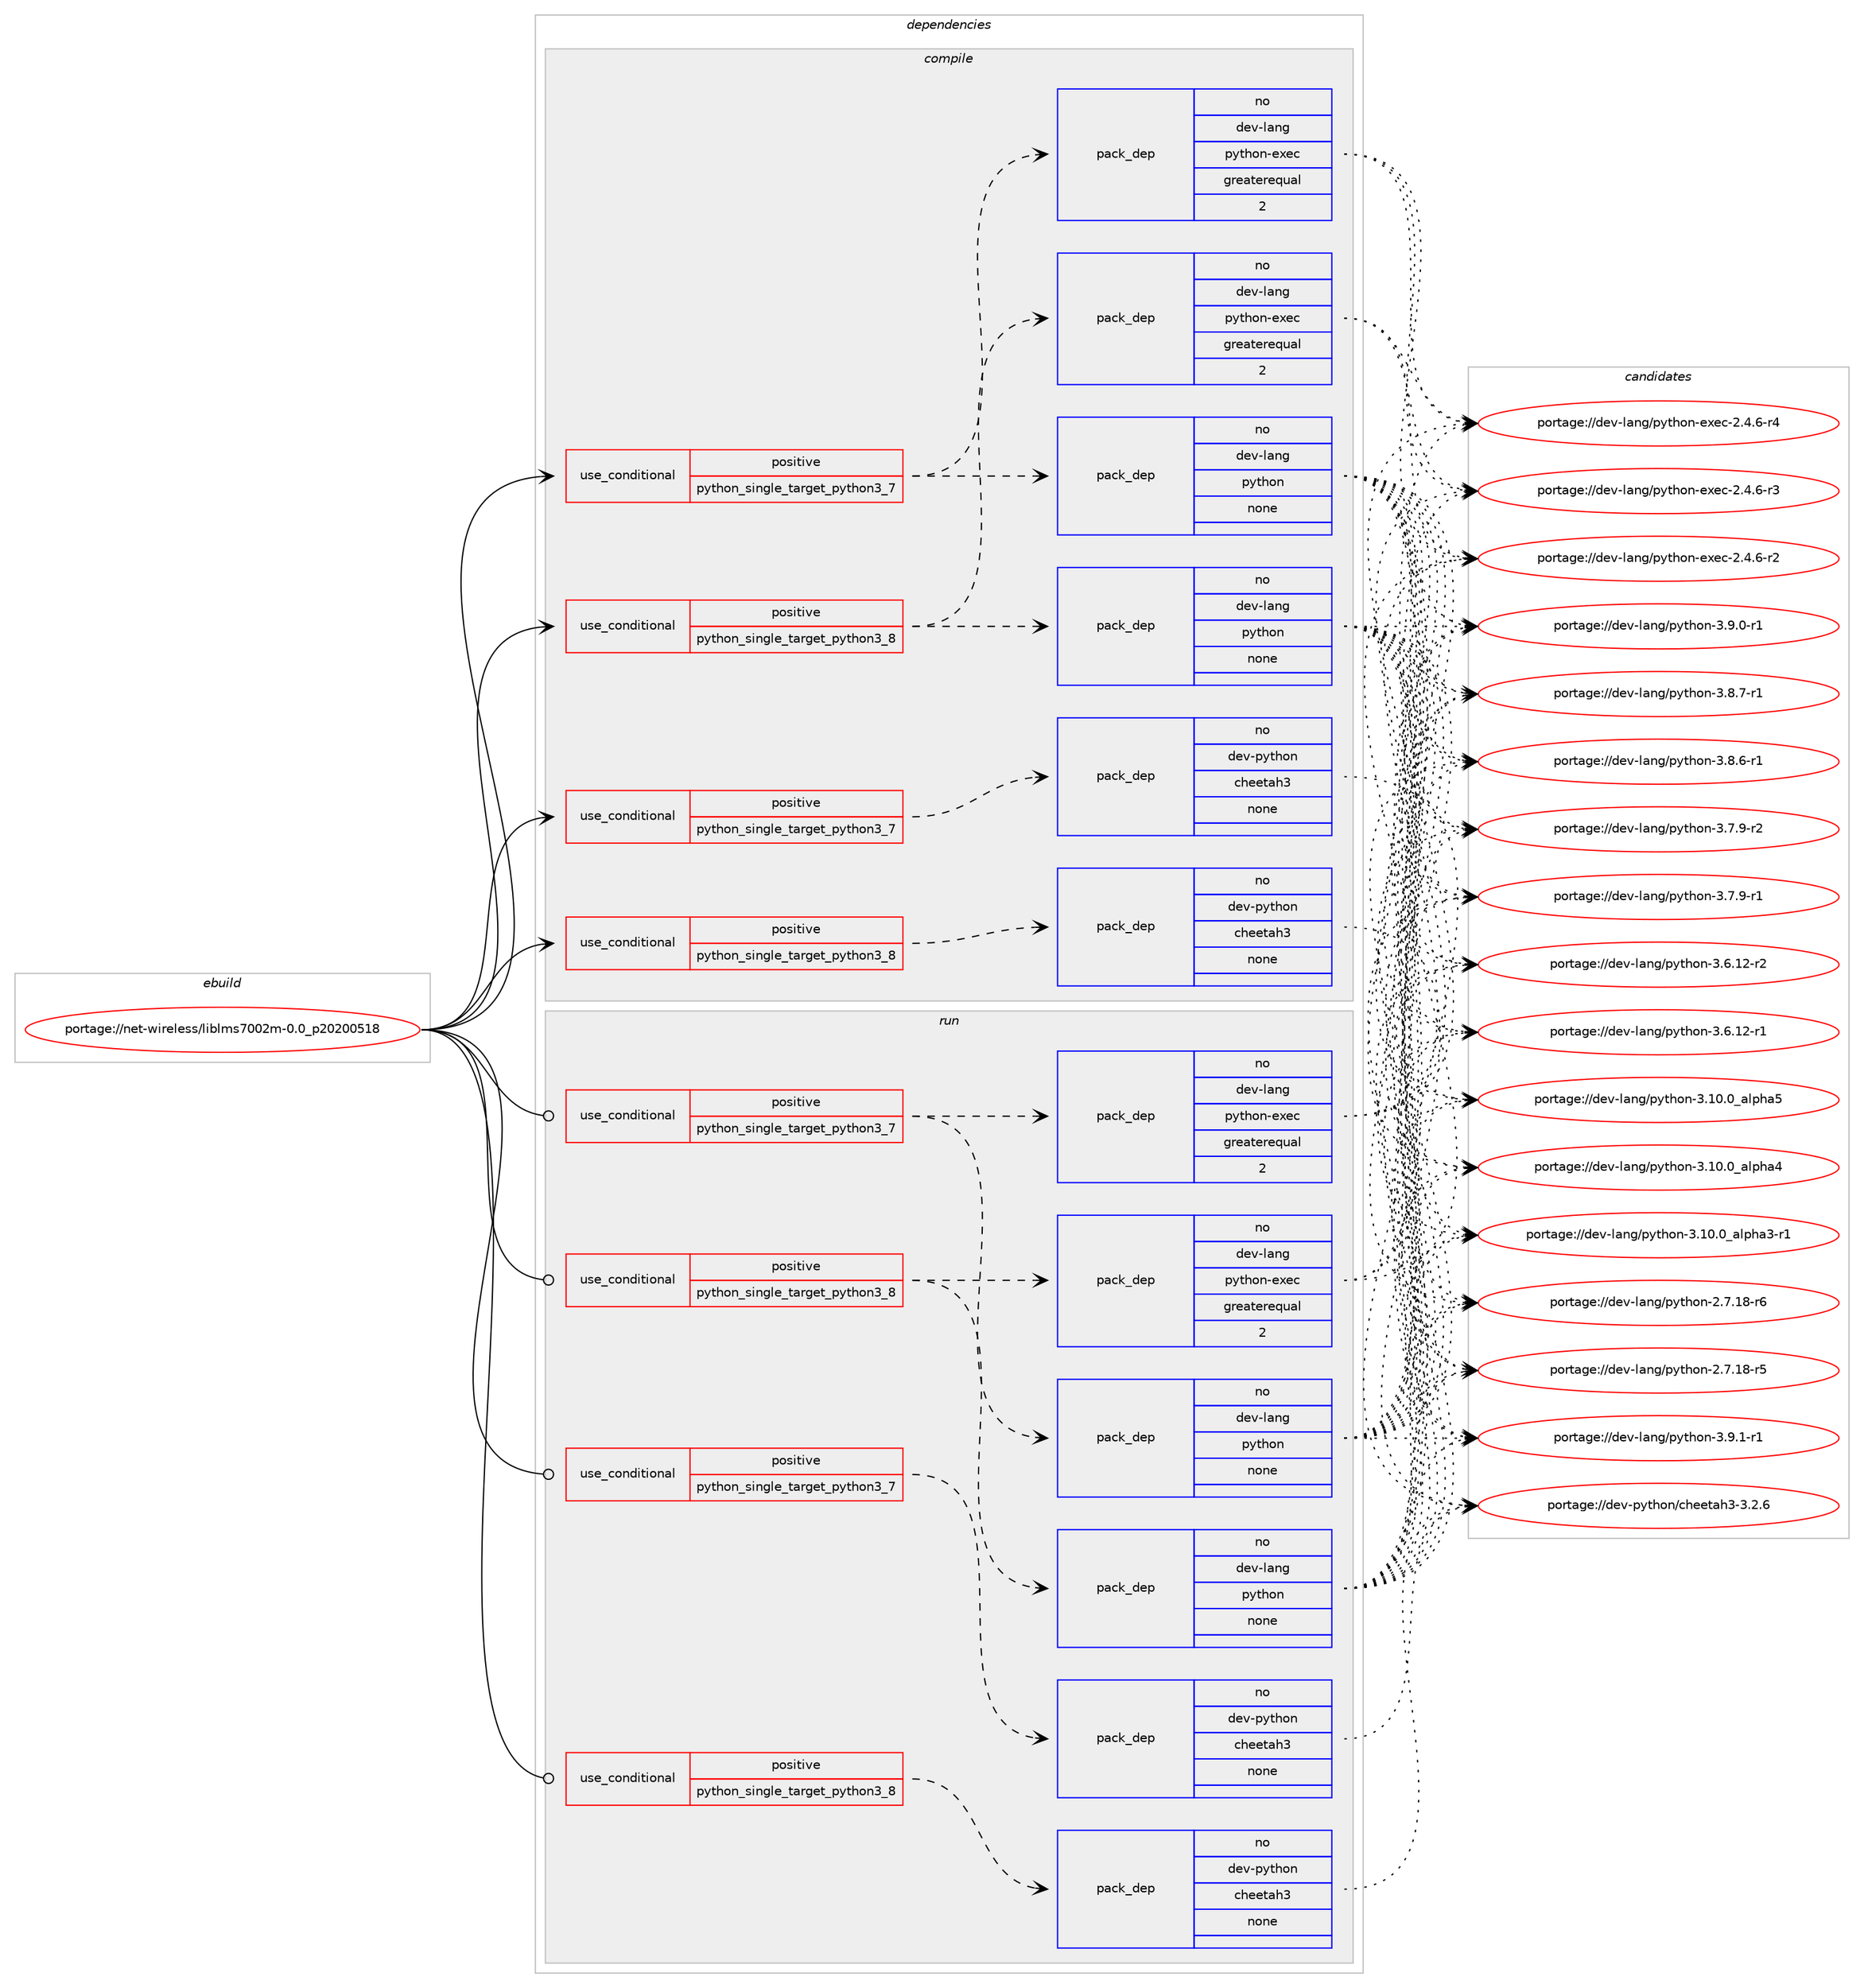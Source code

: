 digraph prolog {

# *************
# Graph options
# *************

newrank=true;
concentrate=true;
compound=true;
graph [rankdir=LR,fontname=Helvetica,fontsize=10,ranksep=1.5];#, ranksep=2.5, nodesep=0.2];
edge  [arrowhead=vee];
node  [fontname=Helvetica,fontsize=10];

# **********
# The ebuild
# **********

subgraph cluster_leftcol {
color=gray;
rank=same;
label=<<i>ebuild</i>>;
id [label="portage://net-wireless/liblms7002m-0.0_p20200518", color=red, width=4, href="../net-wireless/liblms7002m-0.0_p20200518.svg"];
}

# ****************
# The dependencies
# ****************

subgraph cluster_midcol {
color=gray;
label=<<i>dependencies</i>>;
subgraph cluster_compile {
fillcolor="#eeeeee";
style=filled;
label=<<i>compile</i>>;
subgraph cond3531 {
dependency12119 [label=<<TABLE BORDER="0" CELLBORDER="1" CELLSPACING="0" CELLPADDING="4"><TR><TD ROWSPAN="3" CELLPADDING="10">use_conditional</TD></TR><TR><TD>positive</TD></TR><TR><TD>python_single_target_python3_7</TD></TR></TABLE>>, shape=none, color=red];
subgraph pack8474 {
dependency12120 [label=<<TABLE BORDER="0" CELLBORDER="1" CELLSPACING="0" CELLPADDING="4" WIDTH="220"><TR><TD ROWSPAN="6" CELLPADDING="30">pack_dep</TD></TR><TR><TD WIDTH="110">no</TD></TR><TR><TD>dev-lang</TD></TR><TR><TD>python</TD></TR><TR><TD>none</TD></TR><TR><TD></TD></TR></TABLE>>, shape=none, color=blue];
}
dependency12119:e -> dependency12120:w [weight=20,style="dashed",arrowhead="vee"];
subgraph pack8475 {
dependency12121 [label=<<TABLE BORDER="0" CELLBORDER="1" CELLSPACING="0" CELLPADDING="4" WIDTH="220"><TR><TD ROWSPAN="6" CELLPADDING="30">pack_dep</TD></TR><TR><TD WIDTH="110">no</TD></TR><TR><TD>dev-lang</TD></TR><TR><TD>python-exec</TD></TR><TR><TD>greaterequal</TD></TR><TR><TD>2</TD></TR></TABLE>>, shape=none, color=blue];
}
dependency12119:e -> dependency12121:w [weight=20,style="dashed",arrowhead="vee"];
}
id:e -> dependency12119:w [weight=20,style="solid",arrowhead="vee"];
subgraph cond3532 {
dependency12122 [label=<<TABLE BORDER="0" CELLBORDER="1" CELLSPACING="0" CELLPADDING="4"><TR><TD ROWSPAN="3" CELLPADDING="10">use_conditional</TD></TR><TR><TD>positive</TD></TR><TR><TD>python_single_target_python3_7</TD></TR></TABLE>>, shape=none, color=red];
subgraph pack8476 {
dependency12123 [label=<<TABLE BORDER="0" CELLBORDER="1" CELLSPACING="0" CELLPADDING="4" WIDTH="220"><TR><TD ROWSPAN="6" CELLPADDING="30">pack_dep</TD></TR><TR><TD WIDTH="110">no</TD></TR><TR><TD>dev-python</TD></TR><TR><TD>cheetah3</TD></TR><TR><TD>none</TD></TR><TR><TD></TD></TR></TABLE>>, shape=none, color=blue];
}
dependency12122:e -> dependency12123:w [weight=20,style="dashed",arrowhead="vee"];
}
id:e -> dependency12122:w [weight=20,style="solid",arrowhead="vee"];
subgraph cond3533 {
dependency12124 [label=<<TABLE BORDER="0" CELLBORDER="1" CELLSPACING="0" CELLPADDING="4"><TR><TD ROWSPAN="3" CELLPADDING="10">use_conditional</TD></TR><TR><TD>positive</TD></TR><TR><TD>python_single_target_python3_8</TD></TR></TABLE>>, shape=none, color=red];
subgraph pack8477 {
dependency12125 [label=<<TABLE BORDER="0" CELLBORDER="1" CELLSPACING="0" CELLPADDING="4" WIDTH="220"><TR><TD ROWSPAN="6" CELLPADDING="30">pack_dep</TD></TR><TR><TD WIDTH="110">no</TD></TR><TR><TD>dev-lang</TD></TR><TR><TD>python</TD></TR><TR><TD>none</TD></TR><TR><TD></TD></TR></TABLE>>, shape=none, color=blue];
}
dependency12124:e -> dependency12125:w [weight=20,style="dashed",arrowhead="vee"];
subgraph pack8478 {
dependency12126 [label=<<TABLE BORDER="0" CELLBORDER="1" CELLSPACING="0" CELLPADDING="4" WIDTH="220"><TR><TD ROWSPAN="6" CELLPADDING="30">pack_dep</TD></TR><TR><TD WIDTH="110">no</TD></TR><TR><TD>dev-lang</TD></TR><TR><TD>python-exec</TD></TR><TR><TD>greaterequal</TD></TR><TR><TD>2</TD></TR></TABLE>>, shape=none, color=blue];
}
dependency12124:e -> dependency12126:w [weight=20,style="dashed",arrowhead="vee"];
}
id:e -> dependency12124:w [weight=20,style="solid",arrowhead="vee"];
subgraph cond3534 {
dependency12127 [label=<<TABLE BORDER="0" CELLBORDER="1" CELLSPACING="0" CELLPADDING="4"><TR><TD ROWSPAN="3" CELLPADDING="10">use_conditional</TD></TR><TR><TD>positive</TD></TR><TR><TD>python_single_target_python3_8</TD></TR></TABLE>>, shape=none, color=red];
subgraph pack8479 {
dependency12128 [label=<<TABLE BORDER="0" CELLBORDER="1" CELLSPACING="0" CELLPADDING="4" WIDTH="220"><TR><TD ROWSPAN="6" CELLPADDING="30">pack_dep</TD></TR><TR><TD WIDTH="110">no</TD></TR><TR><TD>dev-python</TD></TR><TR><TD>cheetah3</TD></TR><TR><TD>none</TD></TR><TR><TD></TD></TR></TABLE>>, shape=none, color=blue];
}
dependency12127:e -> dependency12128:w [weight=20,style="dashed",arrowhead="vee"];
}
id:e -> dependency12127:w [weight=20,style="solid",arrowhead="vee"];
}
subgraph cluster_compileandrun {
fillcolor="#eeeeee";
style=filled;
label=<<i>compile and run</i>>;
}
subgraph cluster_run {
fillcolor="#eeeeee";
style=filled;
label=<<i>run</i>>;
subgraph cond3535 {
dependency12129 [label=<<TABLE BORDER="0" CELLBORDER="1" CELLSPACING="0" CELLPADDING="4"><TR><TD ROWSPAN="3" CELLPADDING="10">use_conditional</TD></TR><TR><TD>positive</TD></TR><TR><TD>python_single_target_python3_7</TD></TR></TABLE>>, shape=none, color=red];
subgraph pack8480 {
dependency12130 [label=<<TABLE BORDER="0" CELLBORDER="1" CELLSPACING="0" CELLPADDING="4" WIDTH="220"><TR><TD ROWSPAN="6" CELLPADDING="30">pack_dep</TD></TR><TR><TD WIDTH="110">no</TD></TR><TR><TD>dev-lang</TD></TR><TR><TD>python</TD></TR><TR><TD>none</TD></TR><TR><TD></TD></TR></TABLE>>, shape=none, color=blue];
}
dependency12129:e -> dependency12130:w [weight=20,style="dashed",arrowhead="vee"];
subgraph pack8481 {
dependency12131 [label=<<TABLE BORDER="0" CELLBORDER="1" CELLSPACING="0" CELLPADDING="4" WIDTH="220"><TR><TD ROWSPAN="6" CELLPADDING="30">pack_dep</TD></TR><TR><TD WIDTH="110">no</TD></TR><TR><TD>dev-lang</TD></TR><TR><TD>python-exec</TD></TR><TR><TD>greaterequal</TD></TR><TR><TD>2</TD></TR></TABLE>>, shape=none, color=blue];
}
dependency12129:e -> dependency12131:w [weight=20,style="dashed",arrowhead="vee"];
}
id:e -> dependency12129:w [weight=20,style="solid",arrowhead="odot"];
subgraph cond3536 {
dependency12132 [label=<<TABLE BORDER="0" CELLBORDER="1" CELLSPACING="0" CELLPADDING="4"><TR><TD ROWSPAN="3" CELLPADDING="10">use_conditional</TD></TR><TR><TD>positive</TD></TR><TR><TD>python_single_target_python3_7</TD></TR></TABLE>>, shape=none, color=red];
subgraph pack8482 {
dependency12133 [label=<<TABLE BORDER="0" CELLBORDER="1" CELLSPACING="0" CELLPADDING="4" WIDTH="220"><TR><TD ROWSPAN="6" CELLPADDING="30">pack_dep</TD></TR><TR><TD WIDTH="110">no</TD></TR><TR><TD>dev-python</TD></TR><TR><TD>cheetah3</TD></TR><TR><TD>none</TD></TR><TR><TD></TD></TR></TABLE>>, shape=none, color=blue];
}
dependency12132:e -> dependency12133:w [weight=20,style="dashed",arrowhead="vee"];
}
id:e -> dependency12132:w [weight=20,style="solid",arrowhead="odot"];
subgraph cond3537 {
dependency12134 [label=<<TABLE BORDER="0" CELLBORDER="1" CELLSPACING="0" CELLPADDING="4"><TR><TD ROWSPAN="3" CELLPADDING="10">use_conditional</TD></TR><TR><TD>positive</TD></TR><TR><TD>python_single_target_python3_8</TD></TR></TABLE>>, shape=none, color=red];
subgraph pack8483 {
dependency12135 [label=<<TABLE BORDER="0" CELLBORDER="1" CELLSPACING="0" CELLPADDING="4" WIDTH="220"><TR><TD ROWSPAN="6" CELLPADDING="30">pack_dep</TD></TR><TR><TD WIDTH="110">no</TD></TR><TR><TD>dev-lang</TD></TR><TR><TD>python</TD></TR><TR><TD>none</TD></TR><TR><TD></TD></TR></TABLE>>, shape=none, color=blue];
}
dependency12134:e -> dependency12135:w [weight=20,style="dashed",arrowhead="vee"];
subgraph pack8484 {
dependency12136 [label=<<TABLE BORDER="0" CELLBORDER="1" CELLSPACING="0" CELLPADDING="4" WIDTH="220"><TR><TD ROWSPAN="6" CELLPADDING="30">pack_dep</TD></TR><TR><TD WIDTH="110">no</TD></TR><TR><TD>dev-lang</TD></TR><TR><TD>python-exec</TD></TR><TR><TD>greaterequal</TD></TR><TR><TD>2</TD></TR></TABLE>>, shape=none, color=blue];
}
dependency12134:e -> dependency12136:w [weight=20,style="dashed",arrowhead="vee"];
}
id:e -> dependency12134:w [weight=20,style="solid",arrowhead="odot"];
subgraph cond3538 {
dependency12137 [label=<<TABLE BORDER="0" CELLBORDER="1" CELLSPACING="0" CELLPADDING="4"><TR><TD ROWSPAN="3" CELLPADDING="10">use_conditional</TD></TR><TR><TD>positive</TD></TR><TR><TD>python_single_target_python3_8</TD></TR></TABLE>>, shape=none, color=red];
subgraph pack8485 {
dependency12138 [label=<<TABLE BORDER="0" CELLBORDER="1" CELLSPACING="0" CELLPADDING="4" WIDTH="220"><TR><TD ROWSPAN="6" CELLPADDING="30">pack_dep</TD></TR><TR><TD WIDTH="110">no</TD></TR><TR><TD>dev-python</TD></TR><TR><TD>cheetah3</TD></TR><TR><TD>none</TD></TR><TR><TD></TD></TR></TABLE>>, shape=none, color=blue];
}
dependency12137:e -> dependency12138:w [weight=20,style="dashed",arrowhead="vee"];
}
id:e -> dependency12137:w [weight=20,style="solid",arrowhead="odot"];
}
}

# **************
# The candidates
# **************

subgraph cluster_choices {
rank=same;
color=gray;
label=<<i>candidates</i>>;

subgraph choice8474 {
color=black;
nodesep=1;
choice1001011184510897110103471121211161041111104551465746494511449 [label="portage://dev-lang/python-3.9.1-r1", color=red, width=4,href="../dev-lang/python-3.9.1-r1.svg"];
choice1001011184510897110103471121211161041111104551465746484511449 [label="portage://dev-lang/python-3.9.0-r1", color=red, width=4,href="../dev-lang/python-3.9.0-r1.svg"];
choice1001011184510897110103471121211161041111104551465646554511449 [label="portage://dev-lang/python-3.8.7-r1", color=red, width=4,href="../dev-lang/python-3.8.7-r1.svg"];
choice1001011184510897110103471121211161041111104551465646544511449 [label="portage://dev-lang/python-3.8.6-r1", color=red, width=4,href="../dev-lang/python-3.8.6-r1.svg"];
choice1001011184510897110103471121211161041111104551465546574511450 [label="portage://dev-lang/python-3.7.9-r2", color=red, width=4,href="../dev-lang/python-3.7.9-r2.svg"];
choice1001011184510897110103471121211161041111104551465546574511449 [label="portage://dev-lang/python-3.7.9-r1", color=red, width=4,href="../dev-lang/python-3.7.9-r1.svg"];
choice100101118451089711010347112121116104111110455146544649504511450 [label="portage://dev-lang/python-3.6.12-r2", color=red, width=4,href="../dev-lang/python-3.6.12-r2.svg"];
choice100101118451089711010347112121116104111110455146544649504511449 [label="portage://dev-lang/python-3.6.12-r1", color=red, width=4,href="../dev-lang/python-3.6.12-r1.svg"];
choice1001011184510897110103471121211161041111104551464948464895971081121049753 [label="portage://dev-lang/python-3.10.0_alpha5", color=red, width=4,href="../dev-lang/python-3.10.0_alpha5.svg"];
choice1001011184510897110103471121211161041111104551464948464895971081121049752 [label="portage://dev-lang/python-3.10.0_alpha4", color=red, width=4,href="../dev-lang/python-3.10.0_alpha4.svg"];
choice10010111845108971101034711212111610411111045514649484648959710811210497514511449 [label="portage://dev-lang/python-3.10.0_alpha3-r1", color=red, width=4,href="../dev-lang/python-3.10.0_alpha3-r1.svg"];
choice100101118451089711010347112121116104111110455046554649564511454 [label="portage://dev-lang/python-2.7.18-r6", color=red, width=4,href="../dev-lang/python-2.7.18-r6.svg"];
choice100101118451089711010347112121116104111110455046554649564511453 [label="portage://dev-lang/python-2.7.18-r5", color=red, width=4,href="../dev-lang/python-2.7.18-r5.svg"];
dependency12120:e -> choice1001011184510897110103471121211161041111104551465746494511449:w [style=dotted,weight="100"];
dependency12120:e -> choice1001011184510897110103471121211161041111104551465746484511449:w [style=dotted,weight="100"];
dependency12120:e -> choice1001011184510897110103471121211161041111104551465646554511449:w [style=dotted,weight="100"];
dependency12120:e -> choice1001011184510897110103471121211161041111104551465646544511449:w [style=dotted,weight="100"];
dependency12120:e -> choice1001011184510897110103471121211161041111104551465546574511450:w [style=dotted,weight="100"];
dependency12120:e -> choice1001011184510897110103471121211161041111104551465546574511449:w [style=dotted,weight="100"];
dependency12120:e -> choice100101118451089711010347112121116104111110455146544649504511450:w [style=dotted,weight="100"];
dependency12120:e -> choice100101118451089711010347112121116104111110455146544649504511449:w [style=dotted,weight="100"];
dependency12120:e -> choice1001011184510897110103471121211161041111104551464948464895971081121049753:w [style=dotted,weight="100"];
dependency12120:e -> choice1001011184510897110103471121211161041111104551464948464895971081121049752:w [style=dotted,weight="100"];
dependency12120:e -> choice10010111845108971101034711212111610411111045514649484648959710811210497514511449:w [style=dotted,weight="100"];
dependency12120:e -> choice100101118451089711010347112121116104111110455046554649564511454:w [style=dotted,weight="100"];
dependency12120:e -> choice100101118451089711010347112121116104111110455046554649564511453:w [style=dotted,weight="100"];
}
subgraph choice8475 {
color=black;
nodesep=1;
choice10010111845108971101034711212111610411111045101120101994550465246544511452 [label="portage://dev-lang/python-exec-2.4.6-r4", color=red, width=4,href="../dev-lang/python-exec-2.4.6-r4.svg"];
choice10010111845108971101034711212111610411111045101120101994550465246544511451 [label="portage://dev-lang/python-exec-2.4.6-r3", color=red, width=4,href="../dev-lang/python-exec-2.4.6-r3.svg"];
choice10010111845108971101034711212111610411111045101120101994550465246544511450 [label="portage://dev-lang/python-exec-2.4.6-r2", color=red, width=4,href="../dev-lang/python-exec-2.4.6-r2.svg"];
dependency12121:e -> choice10010111845108971101034711212111610411111045101120101994550465246544511452:w [style=dotted,weight="100"];
dependency12121:e -> choice10010111845108971101034711212111610411111045101120101994550465246544511451:w [style=dotted,weight="100"];
dependency12121:e -> choice10010111845108971101034711212111610411111045101120101994550465246544511450:w [style=dotted,weight="100"];
}
subgraph choice8476 {
color=black;
nodesep=1;
choice1001011184511212111610411111047991041011011169710451455146504654 [label="portage://dev-python/cheetah3-3.2.6", color=red, width=4,href="../dev-python/cheetah3-3.2.6.svg"];
dependency12123:e -> choice1001011184511212111610411111047991041011011169710451455146504654:w [style=dotted,weight="100"];
}
subgraph choice8477 {
color=black;
nodesep=1;
choice1001011184510897110103471121211161041111104551465746494511449 [label="portage://dev-lang/python-3.9.1-r1", color=red, width=4,href="../dev-lang/python-3.9.1-r1.svg"];
choice1001011184510897110103471121211161041111104551465746484511449 [label="portage://dev-lang/python-3.9.0-r1", color=red, width=4,href="../dev-lang/python-3.9.0-r1.svg"];
choice1001011184510897110103471121211161041111104551465646554511449 [label="portage://dev-lang/python-3.8.7-r1", color=red, width=4,href="../dev-lang/python-3.8.7-r1.svg"];
choice1001011184510897110103471121211161041111104551465646544511449 [label="portage://dev-lang/python-3.8.6-r1", color=red, width=4,href="../dev-lang/python-3.8.6-r1.svg"];
choice1001011184510897110103471121211161041111104551465546574511450 [label="portage://dev-lang/python-3.7.9-r2", color=red, width=4,href="../dev-lang/python-3.7.9-r2.svg"];
choice1001011184510897110103471121211161041111104551465546574511449 [label="portage://dev-lang/python-3.7.9-r1", color=red, width=4,href="../dev-lang/python-3.7.9-r1.svg"];
choice100101118451089711010347112121116104111110455146544649504511450 [label="portage://dev-lang/python-3.6.12-r2", color=red, width=4,href="../dev-lang/python-3.6.12-r2.svg"];
choice100101118451089711010347112121116104111110455146544649504511449 [label="portage://dev-lang/python-3.6.12-r1", color=red, width=4,href="../dev-lang/python-3.6.12-r1.svg"];
choice1001011184510897110103471121211161041111104551464948464895971081121049753 [label="portage://dev-lang/python-3.10.0_alpha5", color=red, width=4,href="../dev-lang/python-3.10.0_alpha5.svg"];
choice1001011184510897110103471121211161041111104551464948464895971081121049752 [label="portage://dev-lang/python-3.10.0_alpha4", color=red, width=4,href="../dev-lang/python-3.10.0_alpha4.svg"];
choice10010111845108971101034711212111610411111045514649484648959710811210497514511449 [label="portage://dev-lang/python-3.10.0_alpha3-r1", color=red, width=4,href="../dev-lang/python-3.10.0_alpha3-r1.svg"];
choice100101118451089711010347112121116104111110455046554649564511454 [label="portage://dev-lang/python-2.7.18-r6", color=red, width=4,href="../dev-lang/python-2.7.18-r6.svg"];
choice100101118451089711010347112121116104111110455046554649564511453 [label="portage://dev-lang/python-2.7.18-r5", color=red, width=4,href="../dev-lang/python-2.7.18-r5.svg"];
dependency12125:e -> choice1001011184510897110103471121211161041111104551465746494511449:w [style=dotted,weight="100"];
dependency12125:e -> choice1001011184510897110103471121211161041111104551465746484511449:w [style=dotted,weight="100"];
dependency12125:e -> choice1001011184510897110103471121211161041111104551465646554511449:w [style=dotted,weight="100"];
dependency12125:e -> choice1001011184510897110103471121211161041111104551465646544511449:w [style=dotted,weight="100"];
dependency12125:e -> choice1001011184510897110103471121211161041111104551465546574511450:w [style=dotted,weight="100"];
dependency12125:e -> choice1001011184510897110103471121211161041111104551465546574511449:w [style=dotted,weight="100"];
dependency12125:e -> choice100101118451089711010347112121116104111110455146544649504511450:w [style=dotted,weight="100"];
dependency12125:e -> choice100101118451089711010347112121116104111110455146544649504511449:w [style=dotted,weight="100"];
dependency12125:e -> choice1001011184510897110103471121211161041111104551464948464895971081121049753:w [style=dotted,weight="100"];
dependency12125:e -> choice1001011184510897110103471121211161041111104551464948464895971081121049752:w [style=dotted,weight="100"];
dependency12125:e -> choice10010111845108971101034711212111610411111045514649484648959710811210497514511449:w [style=dotted,weight="100"];
dependency12125:e -> choice100101118451089711010347112121116104111110455046554649564511454:w [style=dotted,weight="100"];
dependency12125:e -> choice100101118451089711010347112121116104111110455046554649564511453:w [style=dotted,weight="100"];
}
subgraph choice8478 {
color=black;
nodesep=1;
choice10010111845108971101034711212111610411111045101120101994550465246544511452 [label="portage://dev-lang/python-exec-2.4.6-r4", color=red, width=4,href="../dev-lang/python-exec-2.4.6-r4.svg"];
choice10010111845108971101034711212111610411111045101120101994550465246544511451 [label="portage://dev-lang/python-exec-2.4.6-r3", color=red, width=4,href="../dev-lang/python-exec-2.4.6-r3.svg"];
choice10010111845108971101034711212111610411111045101120101994550465246544511450 [label="portage://dev-lang/python-exec-2.4.6-r2", color=red, width=4,href="../dev-lang/python-exec-2.4.6-r2.svg"];
dependency12126:e -> choice10010111845108971101034711212111610411111045101120101994550465246544511452:w [style=dotted,weight="100"];
dependency12126:e -> choice10010111845108971101034711212111610411111045101120101994550465246544511451:w [style=dotted,weight="100"];
dependency12126:e -> choice10010111845108971101034711212111610411111045101120101994550465246544511450:w [style=dotted,weight="100"];
}
subgraph choice8479 {
color=black;
nodesep=1;
choice1001011184511212111610411111047991041011011169710451455146504654 [label="portage://dev-python/cheetah3-3.2.6", color=red, width=4,href="../dev-python/cheetah3-3.2.6.svg"];
dependency12128:e -> choice1001011184511212111610411111047991041011011169710451455146504654:w [style=dotted,weight="100"];
}
subgraph choice8480 {
color=black;
nodesep=1;
choice1001011184510897110103471121211161041111104551465746494511449 [label="portage://dev-lang/python-3.9.1-r1", color=red, width=4,href="../dev-lang/python-3.9.1-r1.svg"];
choice1001011184510897110103471121211161041111104551465746484511449 [label="portage://dev-lang/python-3.9.0-r1", color=red, width=4,href="../dev-lang/python-3.9.0-r1.svg"];
choice1001011184510897110103471121211161041111104551465646554511449 [label="portage://dev-lang/python-3.8.7-r1", color=red, width=4,href="../dev-lang/python-3.8.7-r1.svg"];
choice1001011184510897110103471121211161041111104551465646544511449 [label="portage://dev-lang/python-3.8.6-r1", color=red, width=4,href="../dev-lang/python-3.8.6-r1.svg"];
choice1001011184510897110103471121211161041111104551465546574511450 [label="portage://dev-lang/python-3.7.9-r2", color=red, width=4,href="../dev-lang/python-3.7.9-r2.svg"];
choice1001011184510897110103471121211161041111104551465546574511449 [label="portage://dev-lang/python-3.7.9-r1", color=red, width=4,href="../dev-lang/python-3.7.9-r1.svg"];
choice100101118451089711010347112121116104111110455146544649504511450 [label="portage://dev-lang/python-3.6.12-r2", color=red, width=4,href="../dev-lang/python-3.6.12-r2.svg"];
choice100101118451089711010347112121116104111110455146544649504511449 [label="portage://dev-lang/python-3.6.12-r1", color=red, width=4,href="../dev-lang/python-3.6.12-r1.svg"];
choice1001011184510897110103471121211161041111104551464948464895971081121049753 [label="portage://dev-lang/python-3.10.0_alpha5", color=red, width=4,href="../dev-lang/python-3.10.0_alpha5.svg"];
choice1001011184510897110103471121211161041111104551464948464895971081121049752 [label="portage://dev-lang/python-3.10.0_alpha4", color=red, width=4,href="../dev-lang/python-3.10.0_alpha4.svg"];
choice10010111845108971101034711212111610411111045514649484648959710811210497514511449 [label="portage://dev-lang/python-3.10.0_alpha3-r1", color=red, width=4,href="../dev-lang/python-3.10.0_alpha3-r1.svg"];
choice100101118451089711010347112121116104111110455046554649564511454 [label="portage://dev-lang/python-2.7.18-r6", color=red, width=4,href="../dev-lang/python-2.7.18-r6.svg"];
choice100101118451089711010347112121116104111110455046554649564511453 [label="portage://dev-lang/python-2.7.18-r5", color=red, width=4,href="../dev-lang/python-2.7.18-r5.svg"];
dependency12130:e -> choice1001011184510897110103471121211161041111104551465746494511449:w [style=dotted,weight="100"];
dependency12130:e -> choice1001011184510897110103471121211161041111104551465746484511449:w [style=dotted,weight="100"];
dependency12130:e -> choice1001011184510897110103471121211161041111104551465646554511449:w [style=dotted,weight="100"];
dependency12130:e -> choice1001011184510897110103471121211161041111104551465646544511449:w [style=dotted,weight="100"];
dependency12130:e -> choice1001011184510897110103471121211161041111104551465546574511450:w [style=dotted,weight="100"];
dependency12130:e -> choice1001011184510897110103471121211161041111104551465546574511449:w [style=dotted,weight="100"];
dependency12130:e -> choice100101118451089711010347112121116104111110455146544649504511450:w [style=dotted,weight="100"];
dependency12130:e -> choice100101118451089711010347112121116104111110455146544649504511449:w [style=dotted,weight="100"];
dependency12130:e -> choice1001011184510897110103471121211161041111104551464948464895971081121049753:w [style=dotted,weight="100"];
dependency12130:e -> choice1001011184510897110103471121211161041111104551464948464895971081121049752:w [style=dotted,weight="100"];
dependency12130:e -> choice10010111845108971101034711212111610411111045514649484648959710811210497514511449:w [style=dotted,weight="100"];
dependency12130:e -> choice100101118451089711010347112121116104111110455046554649564511454:w [style=dotted,weight="100"];
dependency12130:e -> choice100101118451089711010347112121116104111110455046554649564511453:w [style=dotted,weight="100"];
}
subgraph choice8481 {
color=black;
nodesep=1;
choice10010111845108971101034711212111610411111045101120101994550465246544511452 [label="portage://dev-lang/python-exec-2.4.6-r4", color=red, width=4,href="../dev-lang/python-exec-2.4.6-r4.svg"];
choice10010111845108971101034711212111610411111045101120101994550465246544511451 [label="portage://dev-lang/python-exec-2.4.6-r3", color=red, width=4,href="../dev-lang/python-exec-2.4.6-r3.svg"];
choice10010111845108971101034711212111610411111045101120101994550465246544511450 [label="portage://dev-lang/python-exec-2.4.6-r2", color=red, width=4,href="../dev-lang/python-exec-2.4.6-r2.svg"];
dependency12131:e -> choice10010111845108971101034711212111610411111045101120101994550465246544511452:w [style=dotted,weight="100"];
dependency12131:e -> choice10010111845108971101034711212111610411111045101120101994550465246544511451:w [style=dotted,weight="100"];
dependency12131:e -> choice10010111845108971101034711212111610411111045101120101994550465246544511450:w [style=dotted,weight="100"];
}
subgraph choice8482 {
color=black;
nodesep=1;
choice1001011184511212111610411111047991041011011169710451455146504654 [label="portage://dev-python/cheetah3-3.2.6", color=red, width=4,href="../dev-python/cheetah3-3.2.6.svg"];
dependency12133:e -> choice1001011184511212111610411111047991041011011169710451455146504654:w [style=dotted,weight="100"];
}
subgraph choice8483 {
color=black;
nodesep=1;
choice1001011184510897110103471121211161041111104551465746494511449 [label="portage://dev-lang/python-3.9.1-r1", color=red, width=4,href="../dev-lang/python-3.9.1-r1.svg"];
choice1001011184510897110103471121211161041111104551465746484511449 [label="portage://dev-lang/python-3.9.0-r1", color=red, width=4,href="../dev-lang/python-3.9.0-r1.svg"];
choice1001011184510897110103471121211161041111104551465646554511449 [label="portage://dev-lang/python-3.8.7-r1", color=red, width=4,href="../dev-lang/python-3.8.7-r1.svg"];
choice1001011184510897110103471121211161041111104551465646544511449 [label="portage://dev-lang/python-3.8.6-r1", color=red, width=4,href="../dev-lang/python-3.8.6-r1.svg"];
choice1001011184510897110103471121211161041111104551465546574511450 [label="portage://dev-lang/python-3.7.9-r2", color=red, width=4,href="../dev-lang/python-3.7.9-r2.svg"];
choice1001011184510897110103471121211161041111104551465546574511449 [label="portage://dev-lang/python-3.7.9-r1", color=red, width=4,href="../dev-lang/python-3.7.9-r1.svg"];
choice100101118451089711010347112121116104111110455146544649504511450 [label="portage://dev-lang/python-3.6.12-r2", color=red, width=4,href="../dev-lang/python-3.6.12-r2.svg"];
choice100101118451089711010347112121116104111110455146544649504511449 [label="portage://dev-lang/python-3.6.12-r1", color=red, width=4,href="../dev-lang/python-3.6.12-r1.svg"];
choice1001011184510897110103471121211161041111104551464948464895971081121049753 [label="portage://dev-lang/python-3.10.0_alpha5", color=red, width=4,href="../dev-lang/python-3.10.0_alpha5.svg"];
choice1001011184510897110103471121211161041111104551464948464895971081121049752 [label="portage://dev-lang/python-3.10.0_alpha4", color=red, width=4,href="../dev-lang/python-3.10.0_alpha4.svg"];
choice10010111845108971101034711212111610411111045514649484648959710811210497514511449 [label="portage://dev-lang/python-3.10.0_alpha3-r1", color=red, width=4,href="../dev-lang/python-3.10.0_alpha3-r1.svg"];
choice100101118451089711010347112121116104111110455046554649564511454 [label="portage://dev-lang/python-2.7.18-r6", color=red, width=4,href="../dev-lang/python-2.7.18-r6.svg"];
choice100101118451089711010347112121116104111110455046554649564511453 [label="portage://dev-lang/python-2.7.18-r5", color=red, width=4,href="../dev-lang/python-2.7.18-r5.svg"];
dependency12135:e -> choice1001011184510897110103471121211161041111104551465746494511449:w [style=dotted,weight="100"];
dependency12135:e -> choice1001011184510897110103471121211161041111104551465746484511449:w [style=dotted,weight="100"];
dependency12135:e -> choice1001011184510897110103471121211161041111104551465646554511449:w [style=dotted,weight="100"];
dependency12135:e -> choice1001011184510897110103471121211161041111104551465646544511449:w [style=dotted,weight="100"];
dependency12135:e -> choice1001011184510897110103471121211161041111104551465546574511450:w [style=dotted,weight="100"];
dependency12135:e -> choice1001011184510897110103471121211161041111104551465546574511449:w [style=dotted,weight="100"];
dependency12135:e -> choice100101118451089711010347112121116104111110455146544649504511450:w [style=dotted,weight="100"];
dependency12135:e -> choice100101118451089711010347112121116104111110455146544649504511449:w [style=dotted,weight="100"];
dependency12135:e -> choice1001011184510897110103471121211161041111104551464948464895971081121049753:w [style=dotted,weight="100"];
dependency12135:e -> choice1001011184510897110103471121211161041111104551464948464895971081121049752:w [style=dotted,weight="100"];
dependency12135:e -> choice10010111845108971101034711212111610411111045514649484648959710811210497514511449:w [style=dotted,weight="100"];
dependency12135:e -> choice100101118451089711010347112121116104111110455046554649564511454:w [style=dotted,weight="100"];
dependency12135:e -> choice100101118451089711010347112121116104111110455046554649564511453:w [style=dotted,weight="100"];
}
subgraph choice8484 {
color=black;
nodesep=1;
choice10010111845108971101034711212111610411111045101120101994550465246544511452 [label="portage://dev-lang/python-exec-2.4.6-r4", color=red, width=4,href="../dev-lang/python-exec-2.4.6-r4.svg"];
choice10010111845108971101034711212111610411111045101120101994550465246544511451 [label="portage://dev-lang/python-exec-2.4.6-r3", color=red, width=4,href="../dev-lang/python-exec-2.4.6-r3.svg"];
choice10010111845108971101034711212111610411111045101120101994550465246544511450 [label="portage://dev-lang/python-exec-2.4.6-r2", color=red, width=4,href="../dev-lang/python-exec-2.4.6-r2.svg"];
dependency12136:e -> choice10010111845108971101034711212111610411111045101120101994550465246544511452:w [style=dotted,weight="100"];
dependency12136:e -> choice10010111845108971101034711212111610411111045101120101994550465246544511451:w [style=dotted,weight="100"];
dependency12136:e -> choice10010111845108971101034711212111610411111045101120101994550465246544511450:w [style=dotted,weight="100"];
}
subgraph choice8485 {
color=black;
nodesep=1;
choice1001011184511212111610411111047991041011011169710451455146504654 [label="portage://dev-python/cheetah3-3.2.6", color=red, width=4,href="../dev-python/cheetah3-3.2.6.svg"];
dependency12138:e -> choice1001011184511212111610411111047991041011011169710451455146504654:w [style=dotted,weight="100"];
}
}

}
